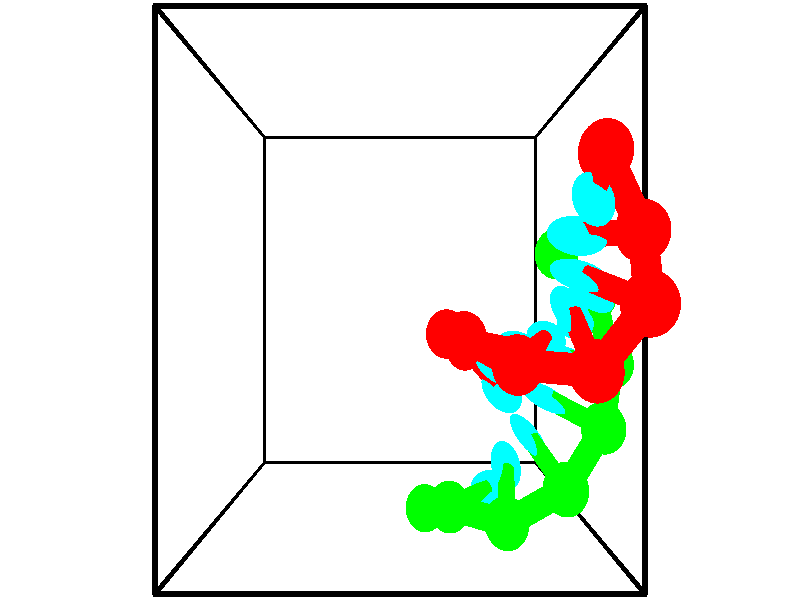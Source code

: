 // switches for output
#declare DRAW_BASES = 1; // possible values are 0, 1; only relevant for DNA ribbons
#declare DRAW_BASES_TYPE = 3; // possible values are 1, 2, 3; only relevant for DNA ribbons
#declare DRAW_FOG = 0; // set to 1 to enable fog

#include "colors.inc"

#include "transforms.inc"
background { rgb <1, 1, 1>}

#default {
   normal{
       ripples 0.25
       frequency 0.20
       turbulence 0.2
       lambda 5
   }
	finish {
		phong 0.1
		phong_size 40.
	}
}

// original window dimensions: 1024x640


// camera settings

camera {
	sky <-0, 1, 0>
	up <-0, 1, 0>
	right 1.6 * <1, 0, 0>
	location <2.5, 2.5, 11.1562>
	look_at <2.5, 2.5, 2.5>
	direction <0, 0, -8.6562>
	angle 67.0682
}


# declare cpy_camera_pos = <2.5, 2.5, 11.1562>;
# if (DRAW_FOG = 1)
fog {
	fog_type 2
	up vnormalize(cpy_camera_pos)
	color rgbt<1,1,1,0.3>
	distance 1e-5
	fog_alt 3e-3
	fog_offset 4
}
# end


// LIGHTS

# declare lum = 6;
global_settings {
	ambient_light rgb lum * <0.05, 0.05, 0.05>
	max_trace_level 15
}# declare cpy_direct_light_amount = 0.25;
light_source
{	1000 * <-1, -1, 1>,
	rgb lum * cpy_direct_light_amount
	parallel
}

light_source
{	1000 * <1, 1, -1>,
	rgb lum * cpy_direct_light_amount
	parallel
}

// strand 0

// nucleotide -1

// particle -1
sphere {
	<4.426654, 3.663083, 5.500264> 0.250000
	pigment { color rgbt <1,0,0,0> }
	no_shadow
}
cylinder {
	<4.275169, 3.413330, 5.773533>,  <4.184278, 3.263478, 5.937494>, 0.100000
	pigment { color rgbt <1,0,0,0> }
	no_shadow
}
cylinder {
	<4.275169, 3.413330, 5.773533>,  <4.426654, 3.663083, 5.500264>, 0.100000
	pigment { color rgbt <1,0,0,0> }
	no_shadow
}

// particle -1
sphere {
	<4.275169, 3.413330, 5.773533> 0.100000
	pigment { color rgbt <1,0,0,0> }
	no_shadow
}
sphere {
	0, 1
	scale<0.080000,0.200000,0.300000>
	matrix <-0.321948, -0.603179, -0.729743,
		0.867714, -0.496308, 0.027413,
		-0.378712, -0.624382, 0.683172,
		4.161556, 3.226016, 5.978485>
	pigment { color rgbt <0,1,1,0> }
	no_shadow
}
cylinder {
	<4.788128, 3.043802, 5.459847>,  <4.426654, 3.663083, 5.500264>, 0.130000
	pigment { color rgbt <1,0,0,0> }
	no_shadow
}

// nucleotide -1

// particle -1
sphere {
	<4.788128, 3.043802, 5.459847> 0.250000
	pigment { color rgbt <1,0,0,0> }
	no_shadow
}
cylinder {
	<4.404839, 3.013077, 5.570053>,  <4.174865, 2.994642, 5.636177>, 0.100000
	pigment { color rgbt <1,0,0,0> }
	no_shadow
}
cylinder {
	<4.404839, 3.013077, 5.570053>,  <4.788128, 3.043802, 5.459847>, 0.100000
	pigment { color rgbt <1,0,0,0> }
	no_shadow
}

// particle -1
sphere {
	<4.404839, 3.013077, 5.570053> 0.100000
	pigment { color rgbt <1,0,0,0> }
	no_shadow
}
sphere {
	0, 1
	scale<0.080000,0.200000,0.300000>
	matrix <-0.160612, -0.652552, -0.740527,
		0.236669, -0.753841, 0.612953,
		-0.958223, -0.076812, 0.275514,
		4.117372, 2.990033, 5.652708>
	pigment { color rgbt <0,1,1,0> }
	no_shadow
}
cylinder {
	<4.705335, 2.473494, 5.828044>,  <4.788128, 3.043802, 5.459847>, 0.130000
	pigment { color rgbt <1,0,0,0> }
	no_shadow
}

// nucleotide -1

// particle -1
sphere {
	<4.705335, 2.473494, 5.828044> 0.250000
	pigment { color rgbt <1,0,0,0> }
	no_shadow
}
cylinder {
	<4.424324, 2.602135, 5.574106>,  <4.255717, 2.679319, 5.421744>, 0.100000
	pigment { color rgbt <1,0,0,0> }
	no_shadow
}
cylinder {
	<4.424324, 2.602135, 5.574106>,  <4.705335, 2.473494, 5.828044>, 0.100000
	pigment { color rgbt <1,0,0,0> }
	no_shadow
}

// particle -1
sphere {
	<4.424324, 2.602135, 5.574106> 0.100000
	pigment { color rgbt <1,0,0,0> }
	no_shadow
}
sphere {
	0, 1
	scale<0.080000,0.200000,0.300000>
	matrix <0.046016, -0.869670, -0.491484,
		-0.710166, -0.374494, 0.596169,
		-0.702529, 0.321602, -0.634843,
		4.213566, 2.698615, 5.383653>
	pigment { color rgbt <0,1,1,0> }
	no_shadow
}
cylinder {
	<4.339505, 1.943645, 5.497455>,  <4.705335, 2.473494, 5.828044>, 0.130000
	pigment { color rgbt <1,0,0,0> }
	no_shadow
}

// nucleotide -1

// particle -1
sphere {
	<4.339505, 1.943645, 5.497455> 0.250000
	pigment { color rgbt <1,0,0,0> }
	no_shadow
}
cylinder {
	<4.282845, 2.211884, 5.206186>,  <4.248848, 2.372827, 5.031425>, 0.100000
	pigment { color rgbt <1,0,0,0> }
	no_shadow
}
cylinder {
	<4.282845, 2.211884, 5.206186>,  <4.339505, 1.943645, 5.497455>, 0.100000
	pigment { color rgbt <1,0,0,0> }
	no_shadow
}

// particle -1
sphere {
	<4.282845, 2.211884, 5.206186> 0.100000
	pigment { color rgbt <1,0,0,0> }
	no_shadow
}
sphere {
	0, 1
	scale<0.080000,0.200000,0.300000>
	matrix <-0.204244, -0.739560, -0.641354,
		-0.968617, 0.057875, 0.241726,
		-0.141652, 0.670597, -0.728171,
		4.240349, 2.413063, 4.987735>
	pigment { color rgbt <0,1,1,0> }
	no_shadow
}
cylinder {
	<3.650271, 1.970177, 5.246757>,  <4.339505, 1.943645, 5.497455>, 0.130000
	pigment { color rgbt <1,0,0,0> }
	no_shadow
}

// nucleotide -1

// particle -1
sphere {
	<3.650271, 1.970177, 5.246757> 0.250000
	pigment { color rgbt <1,0,0,0> }
	no_shadow
}
cylinder {
	<3.885513, 2.078629, 4.941963>,  <4.026659, 2.143699, 4.759087>, 0.100000
	pigment { color rgbt <1,0,0,0> }
	no_shadow
}
cylinder {
	<3.885513, 2.078629, 4.941963>,  <3.650271, 1.970177, 5.246757>, 0.100000
	pigment { color rgbt <1,0,0,0> }
	no_shadow
}

// particle -1
sphere {
	<3.885513, 2.078629, 4.941963> 0.100000
	pigment { color rgbt <1,0,0,0> }
	no_shadow
}
sphere {
	0, 1
	scale<0.080000,0.200000,0.300000>
	matrix <-0.313114, -0.792343, -0.523595,
		-0.745715, 0.546517, -0.381088,
		0.588107, 0.271128, -0.761984,
		4.061945, 2.159967, 4.713368>
	pigment { color rgbt <0,1,1,0> }
	no_shadow
}
cylinder {
	<3.197939, 2.148951, 4.562729>,  <3.650271, 1.970177, 5.246757>, 0.130000
	pigment { color rgbt <1,0,0,0> }
	no_shadow
}

// nucleotide -1

// particle -1
sphere {
	<3.197939, 2.148951, 4.562729> 0.250000
	pigment { color rgbt <1,0,0,0> }
	no_shadow
}
cylinder {
	<3.573662, 2.081772, 4.443066>,  <3.799096, 2.041464, 4.371268>, 0.100000
	pigment { color rgbt <1,0,0,0> }
	no_shadow
}
cylinder {
	<3.573662, 2.081772, 4.443066>,  <3.197939, 2.148951, 4.562729>, 0.100000
	pigment { color rgbt <1,0,0,0> }
	no_shadow
}

// particle -1
sphere {
	<3.573662, 2.081772, 4.443066> 0.100000
	pigment { color rgbt <1,0,0,0> }
	no_shadow
}
sphere {
	0, 1
	scale<0.080000,0.200000,0.300000>
	matrix <-0.340848, -0.556091, -0.758015,
		-0.039052, 0.813976, -0.579585,
		0.939307, -0.167948, -0.299158,
		3.855454, 2.031388, 4.353318>
	pigment { color rgbt <0,1,1,0> }
	no_shadow
}
cylinder {
	<3.066535, 2.154804, 3.799091>,  <3.197939, 2.148951, 4.562729>, 0.130000
	pigment { color rgbt <1,0,0,0> }
	no_shadow
}

// nucleotide -1

// particle -1
sphere {
	<3.066535, 2.154804, 3.799091> 0.250000
	pigment { color rgbt <1,0,0,0> }
	no_shadow
}
cylinder {
	<3.412216, 1.969406, 3.877399>,  <3.619625, 1.858167, 3.924384>, 0.100000
	pigment { color rgbt <1,0,0,0> }
	no_shadow
}
cylinder {
	<3.412216, 1.969406, 3.877399>,  <3.066535, 2.154804, 3.799091>, 0.100000
	pigment { color rgbt <1,0,0,0> }
	no_shadow
}

// particle -1
sphere {
	<3.412216, 1.969406, 3.877399> 0.100000
	pigment { color rgbt <1,0,0,0> }
	no_shadow
}
sphere {
	0, 1
	scale<0.080000,0.200000,0.300000>
	matrix <-0.216682, -0.694009, -0.686586,
		0.454096, 0.550929, -0.700196,
		0.864202, -0.463496, 0.195770,
		3.671477, 1.830357, 3.936131>
	pigment { color rgbt <0,1,1,0> }
	no_shadow
}
cylinder {
	<3.357811, 1.973900, 3.184348>,  <3.066535, 2.154804, 3.799091>, 0.130000
	pigment { color rgbt <1,0,0,0> }
	no_shadow
}

// nucleotide -1

// particle -1
sphere {
	<3.357811, 1.973900, 3.184348> 0.250000
	pigment { color rgbt <1,0,0,0> }
	no_shadow
}
cylinder {
	<3.597427, 1.734062, 3.396626>,  <3.741197, 1.590160, 3.523992>, 0.100000
	pigment { color rgbt <1,0,0,0> }
	no_shadow
}
cylinder {
	<3.597427, 1.734062, 3.396626>,  <3.357811, 1.973900, 3.184348>, 0.100000
	pigment { color rgbt <1,0,0,0> }
	no_shadow
}

// particle -1
sphere {
	<3.597427, 1.734062, 3.396626> 0.100000
	pigment { color rgbt <1,0,0,0> }
	no_shadow
}
sphere {
	0, 1
	scale<0.080000,0.200000,0.300000>
	matrix <0.181511, -0.543834, -0.819328,
		0.779874, 0.587138, -0.216946,
		0.599041, -0.599595, 0.530694,
		3.777140, 1.554184, 3.555834>
	pigment { color rgbt <0,1,1,0> }
	no_shadow
}
// strand 1

// nucleotide -1

// particle -1
sphere {
	<2.823716, 0.257096, 3.346633> 0.250000
	pigment { color rgbt <0,1,0,0> }
	no_shadow
}
cylinder {
	<3.220215, 0.266022, 3.294584>,  <3.458114, 0.271377, 3.263355>, 0.100000
	pigment { color rgbt <0,1,0,0> }
	no_shadow
}
cylinder {
	<3.220215, 0.266022, 3.294584>,  <2.823716, 0.257096, 3.346633>, 0.100000
	pigment { color rgbt <0,1,0,0> }
	no_shadow
}

// particle -1
sphere {
	<3.220215, 0.266022, 3.294584> 0.100000
	pigment { color rgbt <0,1,0,0> }
	no_shadow
}
sphere {
	0, 1
	scale<0.080000,0.200000,0.300000>
	matrix <0.052144, 0.839304, 0.541157,
		0.121288, -0.543205, 0.830794,
		0.991247, 0.022315, -0.130122,
		3.517589, 0.272716, 3.255548>
	pigment { color rgbt <0,1,1,0> }
	no_shadow
}
cylinder {
	<3.085658, 0.460437, 4.013956>,  <2.823716, 0.257096, 3.346633>, 0.130000
	pigment { color rgbt <0,1,0,0> }
	no_shadow
}

// nucleotide -1

// particle -1
sphere {
	<3.085658, 0.460437, 4.013956> 0.250000
	pigment { color rgbt <0,1,0,0> }
	no_shadow
}
cylinder {
	<3.394974, 0.501991, 3.763762>,  <3.580563, 0.526924, 3.613645>, 0.100000
	pigment { color rgbt <0,1,0,0> }
	no_shadow
}
cylinder {
	<3.394974, 0.501991, 3.763762>,  <3.085658, 0.460437, 4.013956>, 0.100000
	pigment { color rgbt <0,1,0,0> }
	no_shadow
}

// particle -1
sphere {
	<3.394974, 0.501991, 3.763762> 0.100000
	pigment { color rgbt <0,1,0,0> }
	no_shadow
}
sphere {
	0, 1
	scale<0.080000,0.200000,0.300000>
	matrix <0.385316, 0.706439, 0.593697,
		0.503544, -0.700109, 0.506252,
		0.773288, 0.103886, -0.625486,
		3.626960, 0.533157, 3.576116>
	pigment { color rgbt <0,1,1,0> }
	no_shadow
}
cylinder {
	<3.708105, 0.393455, 4.321381>,  <3.085658, 0.460437, 4.013956>, 0.130000
	pigment { color rgbt <0,1,0,0> }
	no_shadow
}

// nucleotide -1

// particle -1
sphere {
	<3.708105, 0.393455, 4.321381> 0.250000
	pigment { color rgbt <0,1,0,0> }
	no_shadow
}
cylinder {
	<3.756958, 0.636803, 4.007700>,  <3.786270, 0.782811, 3.819492>, 0.100000
	pigment { color rgbt <0,1,0,0> }
	no_shadow
}
cylinder {
	<3.756958, 0.636803, 4.007700>,  <3.708105, 0.393455, 4.321381>, 0.100000
	pigment { color rgbt <0,1,0,0> }
	no_shadow
}

// particle -1
sphere {
	<3.756958, 0.636803, 4.007700> 0.100000
	pigment { color rgbt <0,1,0,0> }
	no_shadow
}
sphere {
	0, 1
	scale<0.080000,0.200000,0.300000>
	matrix <0.355108, 0.711029, 0.606907,
		0.926813, -0.352599, -0.129198,
		0.122131, 0.608368, -0.784201,
		3.793597, 0.819313, 3.772439>
	pigment { color rgbt <0,1,1,0> }
	no_shadow
}
cylinder {
	<4.355944, 0.732260, 4.399640>,  <3.708105, 0.393455, 4.321381>, 0.130000
	pigment { color rgbt <0,1,0,0> }
	no_shadow
}

// nucleotide -1

// particle -1
sphere {
	<4.355944, 0.732260, 4.399640> 0.250000
	pigment { color rgbt <0,1,0,0> }
	no_shadow
}
cylinder {
	<4.171906, 0.969093, 4.134989>,  <4.061482, 1.111193, 3.976198>, 0.100000
	pigment { color rgbt <0,1,0,0> }
	no_shadow
}
cylinder {
	<4.171906, 0.969093, 4.134989>,  <4.355944, 0.732260, 4.399640>, 0.100000
	pigment { color rgbt <0,1,0,0> }
	no_shadow
}

// particle -1
sphere {
	<4.171906, 0.969093, 4.134989> 0.100000
	pigment { color rgbt <0,1,0,0> }
	no_shadow
}
sphere {
	0, 1
	scale<0.080000,0.200000,0.300000>
	matrix <0.473901, 0.793924, 0.380922,
		0.750819, -0.138285, -0.645870,
		-0.460096, 0.592082, -0.661627,
		4.033877, 1.146718, 3.936501>
	pigment { color rgbt <0,1,1,0> }
	no_shadow
}
cylinder {
	<4.840564, 1.271899, 4.204514>,  <4.355944, 0.732260, 4.399640>, 0.130000
	pigment { color rgbt <0,1,0,0> }
	no_shadow
}

// nucleotide -1

// particle -1
sphere {
	<4.840564, 1.271899, 4.204514> 0.250000
	pigment { color rgbt <0,1,0,0> }
	no_shadow
}
cylinder {
	<4.485870, 1.424347, 4.099862>,  <4.273054, 1.515816, 4.037071>, 0.100000
	pigment { color rgbt <0,1,0,0> }
	no_shadow
}
cylinder {
	<4.485870, 1.424347, 4.099862>,  <4.840564, 1.271899, 4.204514>, 0.100000
	pigment { color rgbt <0,1,0,0> }
	no_shadow
}

// particle -1
sphere {
	<4.485870, 1.424347, 4.099862> 0.100000
	pigment { color rgbt <0,1,0,0> }
	no_shadow
}
sphere {
	0, 1
	scale<0.080000,0.200000,0.300000>
	matrix <0.261401, 0.880169, 0.396198,
		0.381278, 0.282932, -0.880100,
		-0.886734, 0.381121, -0.261630,
		4.219850, 1.538683, 4.021373>
	pigment { color rgbt <0,1,1,0> }
	no_shadow
}
cylinder {
	<5.060102, 1.853869, 3.860205>,  <4.840564, 1.271899, 4.204514>, 0.130000
	pigment { color rgbt <0,1,0,0> }
	no_shadow
}

// nucleotide -1

// particle -1
sphere {
	<5.060102, 1.853869, 3.860205> 0.250000
	pigment { color rgbt <0,1,0,0> }
	no_shadow
}
cylinder {
	<4.697304, 1.890923, 4.024537>,  <4.479625, 1.913154, 4.123136>, 0.100000
	pigment { color rgbt <0,1,0,0> }
	no_shadow
}
cylinder {
	<4.697304, 1.890923, 4.024537>,  <5.060102, 1.853869, 3.860205>, 0.100000
	pigment { color rgbt <0,1,0,0> }
	no_shadow
}

// particle -1
sphere {
	<4.697304, 1.890923, 4.024537> 0.100000
	pigment { color rgbt <0,1,0,0> }
	no_shadow
}
sphere {
	0, 1
	scale<0.080000,0.200000,0.300000>
	matrix <0.317475, 0.791357, 0.522460,
		-0.276716, 0.604296, -0.747164,
		-0.906994, 0.092633, 0.410830,
		4.425206, 1.918712, 4.147786>
	pigment { color rgbt <0,1,1,0> }
	no_shadow
}
cylinder {
	<4.889421, 2.541118, 3.760184>,  <5.060102, 1.853869, 3.860205>, 0.130000
	pigment { color rgbt <0,1,0,0> }
	no_shadow
}

// nucleotide -1

// particle -1
sphere {
	<4.889421, 2.541118, 3.760184> 0.250000
	pigment { color rgbt <0,1,0,0> }
	no_shadow
}
cylinder {
	<4.664742, 2.397858, 4.058505>,  <4.529933, 2.311901, 4.237498>, 0.100000
	pigment { color rgbt <0,1,0,0> }
	no_shadow
}
cylinder {
	<4.664742, 2.397858, 4.058505>,  <4.889421, 2.541118, 3.760184>, 0.100000
	pigment { color rgbt <0,1,0,0> }
	no_shadow
}

// particle -1
sphere {
	<4.664742, 2.397858, 4.058505> 0.100000
	pigment { color rgbt <0,1,0,0> }
	no_shadow
}
sphere {
	0, 1
	scale<0.080000,0.200000,0.300000>
	matrix <0.198751, 0.816634, 0.541855,
		-0.803114, 0.452589, -0.387520,
		-0.561700, -0.358151, 0.745802,
		4.496232, 2.290412, 4.282246>
	pigment { color rgbt <0,1,1,0> }
	no_shadow
}
cylinder {
	<4.340474, 2.953364, 4.052549>,  <4.889421, 2.541118, 3.760184>, 0.130000
	pigment { color rgbt <0,1,0,0> }
	no_shadow
}

// nucleotide -1

// particle -1
sphere {
	<4.340474, 2.953364, 4.052549> 0.250000
	pigment { color rgbt <0,1,0,0> }
	no_shadow
}
cylinder {
	<4.480042, 2.732422, 4.355378>,  <4.563782, 2.599857, 4.537076>, 0.100000
	pigment { color rgbt <0,1,0,0> }
	no_shadow
}
cylinder {
	<4.480042, 2.732422, 4.355378>,  <4.340474, 2.953364, 4.052549>, 0.100000
	pigment { color rgbt <0,1,0,0> }
	no_shadow
}

// particle -1
sphere {
	<4.480042, 2.732422, 4.355378> 0.100000
	pigment { color rgbt <0,1,0,0> }
	no_shadow
}
sphere {
	0, 1
	scale<0.080000,0.200000,0.300000>
	matrix <0.039312, 0.815759, 0.577054,
		-0.936328, -0.171582, 0.306347,
		0.348918, -0.552356, 0.757073,
		4.584717, 2.566715, 4.582500>
	pigment { color rgbt <0,1,1,0> }
	no_shadow
}
// box output
cylinder {
	<0.000000, 0.000000, 0.000000>,  <5.000000, 0.000000, 0.000000>, 0.025000
	pigment { color rgbt <0,0,0,0> }
	no_shadow
}
cylinder {
	<0.000000, 0.000000, 0.000000>,  <0.000000, 5.000000, 0.000000>, 0.025000
	pigment { color rgbt <0,0,0,0> }
	no_shadow
}
cylinder {
	<0.000000, 0.000000, 0.000000>,  <0.000000, 0.000000, 5.000000>, 0.025000
	pigment { color rgbt <0,0,0,0> }
	no_shadow
}
cylinder {
	<5.000000, 5.000000, 5.000000>,  <0.000000, 5.000000, 5.000000>, 0.025000
	pigment { color rgbt <0,0,0,0> }
	no_shadow
}
cylinder {
	<5.000000, 5.000000, 5.000000>,  <5.000000, 0.000000, 5.000000>, 0.025000
	pigment { color rgbt <0,0,0,0> }
	no_shadow
}
cylinder {
	<5.000000, 5.000000, 5.000000>,  <5.000000, 5.000000, 0.000000>, 0.025000
	pigment { color rgbt <0,0,0,0> }
	no_shadow
}
cylinder {
	<0.000000, 0.000000, 5.000000>,  <0.000000, 5.000000, 5.000000>, 0.025000
	pigment { color rgbt <0,0,0,0> }
	no_shadow
}
cylinder {
	<0.000000, 0.000000, 5.000000>,  <5.000000, 0.000000, 5.000000>, 0.025000
	pigment { color rgbt <0,0,0,0> }
	no_shadow
}
cylinder {
	<5.000000, 5.000000, 0.000000>,  <0.000000, 5.000000, 0.000000>, 0.025000
	pigment { color rgbt <0,0,0,0> }
	no_shadow
}
cylinder {
	<5.000000, 5.000000, 0.000000>,  <5.000000, 0.000000, 0.000000>, 0.025000
	pigment { color rgbt <0,0,0,0> }
	no_shadow
}
cylinder {
	<5.000000, 0.000000, 5.000000>,  <5.000000, 0.000000, 0.000000>, 0.025000
	pigment { color rgbt <0,0,0,0> }
	no_shadow
}
cylinder {
	<0.000000, 5.000000, 0.000000>,  <0.000000, 5.000000, 5.000000>, 0.025000
	pigment { color rgbt <0,0,0,0> }
	no_shadow
}
// end of box output
